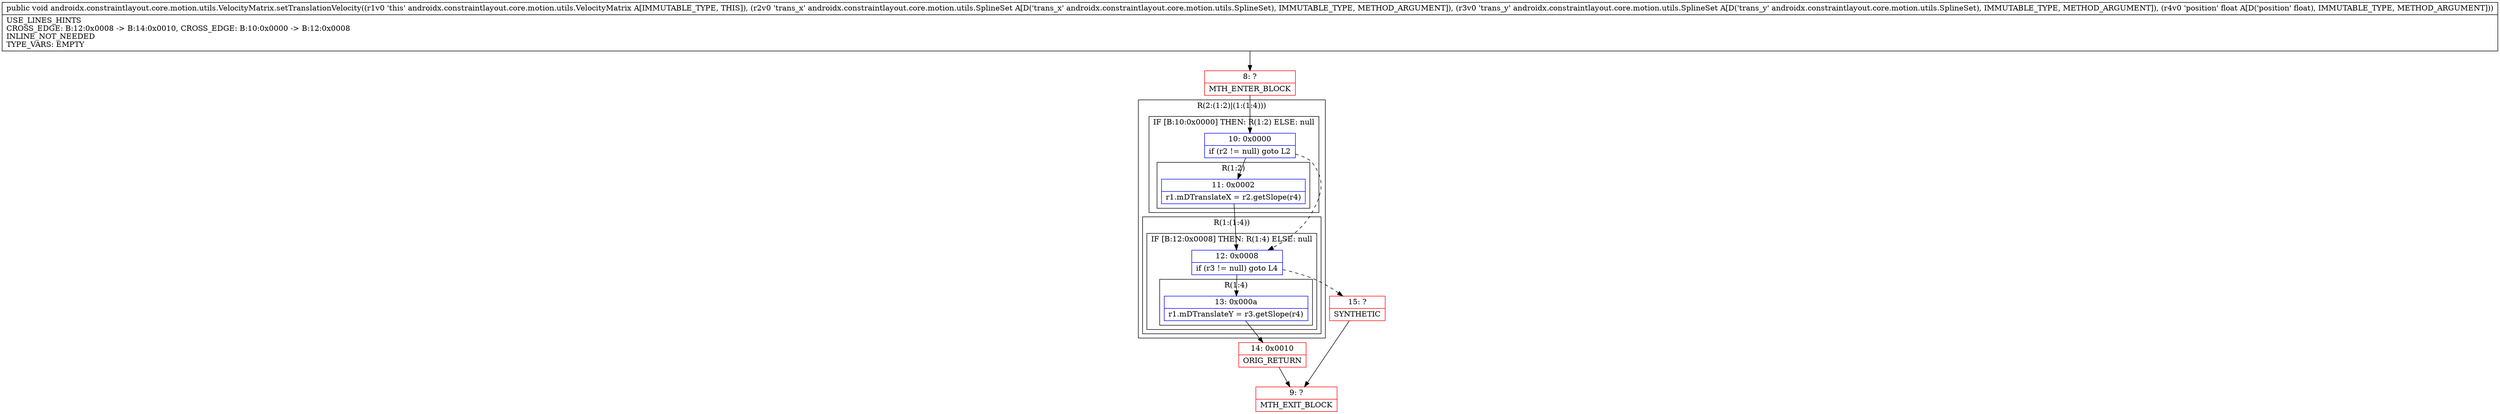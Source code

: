digraph "CFG forandroidx.constraintlayout.core.motion.utils.VelocityMatrix.setTranslationVelocity(Landroidx\/constraintlayout\/core\/motion\/utils\/SplineSet;Landroidx\/constraintlayout\/core\/motion\/utils\/SplineSet;F)V" {
subgraph cluster_Region_441307268 {
label = "R(2:(1:2)|(1:(1:4)))";
node [shape=record,color=blue];
subgraph cluster_IfRegion_616003276 {
label = "IF [B:10:0x0000] THEN: R(1:2) ELSE: null";
node [shape=record,color=blue];
Node_10 [shape=record,label="{10\:\ 0x0000|if (r2 != null) goto L2\l}"];
subgraph cluster_Region_1245597452 {
label = "R(1:2)";
node [shape=record,color=blue];
Node_11 [shape=record,label="{11\:\ 0x0002|r1.mDTranslateX = r2.getSlope(r4)\l}"];
}
}
subgraph cluster_Region_1075108214 {
label = "R(1:(1:4))";
node [shape=record,color=blue];
subgraph cluster_IfRegion_875165696 {
label = "IF [B:12:0x0008] THEN: R(1:4) ELSE: null";
node [shape=record,color=blue];
Node_12 [shape=record,label="{12\:\ 0x0008|if (r3 != null) goto L4\l}"];
subgraph cluster_Region_725084511 {
label = "R(1:4)";
node [shape=record,color=blue];
Node_13 [shape=record,label="{13\:\ 0x000a|r1.mDTranslateY = r3.getSlope(r4)\l}"];
}
}
}
}
Node_8 [shape=record,color=red,label="{8\:\ ?|MTH_ENTER_BLOCK\l}"];
Node_14 [shape=record,color=red,label="{14\:\ 0x0010|ORIG_RETURN\l}"];
Node_9 [shape=record,color=red,label="{9\:\ ?|MTH_EXIT_BLOCK\l}"];
Node_15 [shape=record,color=red,label="{15\:\ ?|SYNTHETIC\l}"];
MethodNode[shape=record,label="{public void androidx.constraintlayout.core.motion.utils.VelocityMatrix.setTranslationVelocity((r1v0 'this' androidx.constraintlayout.core.motion.utils.VelocityMatrix A[IMMUTABLE_TYPE, THIS]), (r2v0 'trans_x' androidx.constraintlayout.core.motion.utils.SplineSet A[D('trans_x' androidx.constraintlayout.core.motion.utils.SplineSet), IMMUTABLE_TYPE, METHOD_ARGUMENT]), (r3v0 'trans_y' androidx.constraintlayout.core.motion.utils.SplineSet A[D('trans_y' androidx.constraintlayout.core.motion.utils.SplineSet), IMMUTABLE_TYPE, METHOD_ARGUMENT]), (r4v0 'position' float A[D('position' float), IMMUTABLE_TYPE, METHOD_ARGUMENT]))  | USE_LINES_HINTS\lCROSS_EDGE: B:12:0x0008 \-\> B:14:0x0010, CROSS_EDGE: B:10:0x0000 \-\> B:12:0x0008\lINLINE_NOT_NEEDED\lTYPE_VARS: EMPTY\l}"];
MethodNode -> Node_8;Node_10 -> Node_11;
Node_10 -> Node_12[style=dashed];
Node_11 -> Node_12;
Node_12 -> Node_13;
Node_12 -> Node_15[style=dashed];
Node_13 -> Node_14;
Node_8 -> Node_10;
Node_14 -> Node_9;
Node_15 -> Node_9;
}


